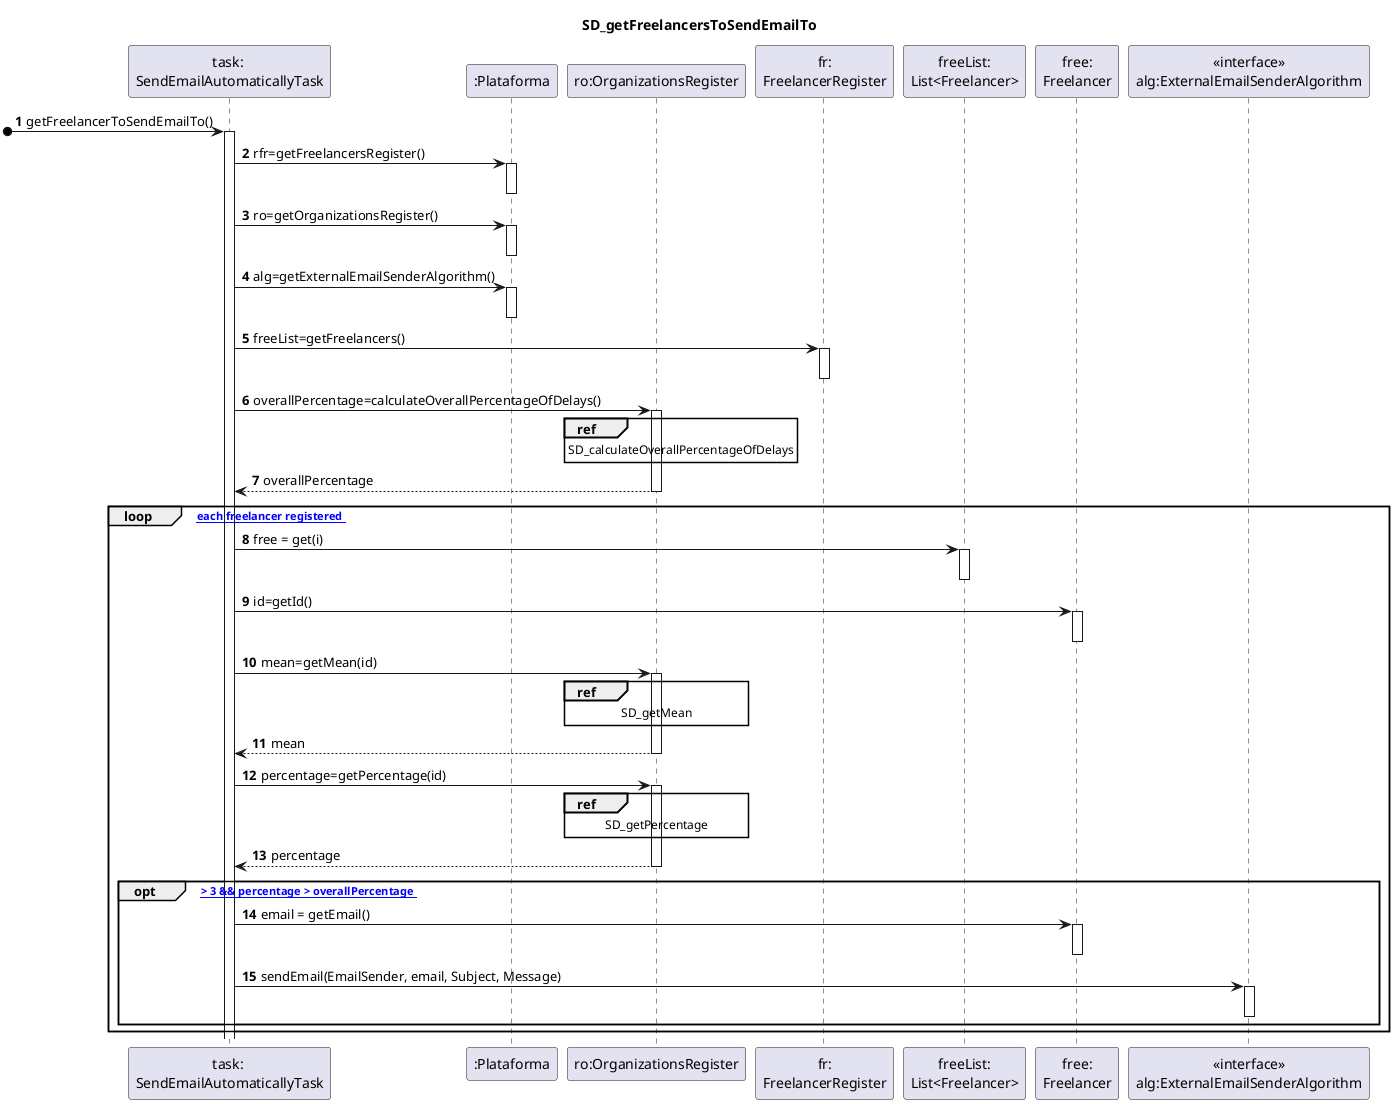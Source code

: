   @startuml
autonumber

title SD_getFreelancersToSendEmailTo

participant "task: \nSendEmailAutomaticallyTask" as TASK
participant ":Plataforma" as PLAT
participant "ro:OrganizationsRegister" as RO
participant "fr:\nFreelancerRegister" as RANU
participant "freeList:\nList<Freelancer>" as LA
participant "free:\nFreelancer" as FREEL
participant "<<interface>>\nalg:ExternalEmailSenderAlgorithm" as SE


[o-> TASK : getFreelancerToSendEmailTo()
activate TASK

TASK -> PLAT : rfr=getFreelancersRegister()
activate PLAT
deactivate PLAT

TASK -> PLAT : ro=getOrganizationsRegister()
activate PLAT
deactivate PLAT

TASK -> PLAT : alg=getExternalEmailSenderAlgorithm()
activate PLAT
deactivate PLAT

TASK -> RANU : freeList=getFreelancers()
activate RANU
deactivate RANU


TASK -> RO: overallPercentage=calculateOverallPercentageOfDelays()
activate RO
ref over RO: SD_calculateOverallPercentageOfDelays
RO --> TASK: overallPercentage
deactivate RO


loop [ For each freelancer registered ]

TASK -> LA : free = get(i)
activate LA
deactivate LA

TASK -> FREEL: id=getId()
activate FREEL
deactivate FREEL

TASK -> RO: mean=getMean(id)
activate RO
ref over RO: SD_getMean
RO --> TASK: mean
deactivate RO

TASK -> RO: percentage=getPercentage(id)
activate RO
ref over RO: SD_getPercentage
RO --> TASK: percentage
deactivate RO

OPT [ mean > 3 && percentage > overallPercentage ]

TASK -> FREEL: email = getEmail()
activate FREEL
deactivate FREEL

TASK -> SE : sendEmail(EmailSender, email, Subject, Message)
activate SE
deactivate SE


end OPT

end loop

deactivate RANU
@enduml
